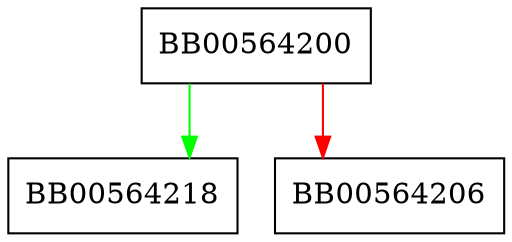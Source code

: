 digraph CMS_RecipientInfo_ktri_cert_cmp {
  node [shape="box"];
  graph [splines=ortho];
  BB00564200 -> BB00564218 [color="green"];
  BB00564200 -> BB00564206 [color="red"];
}